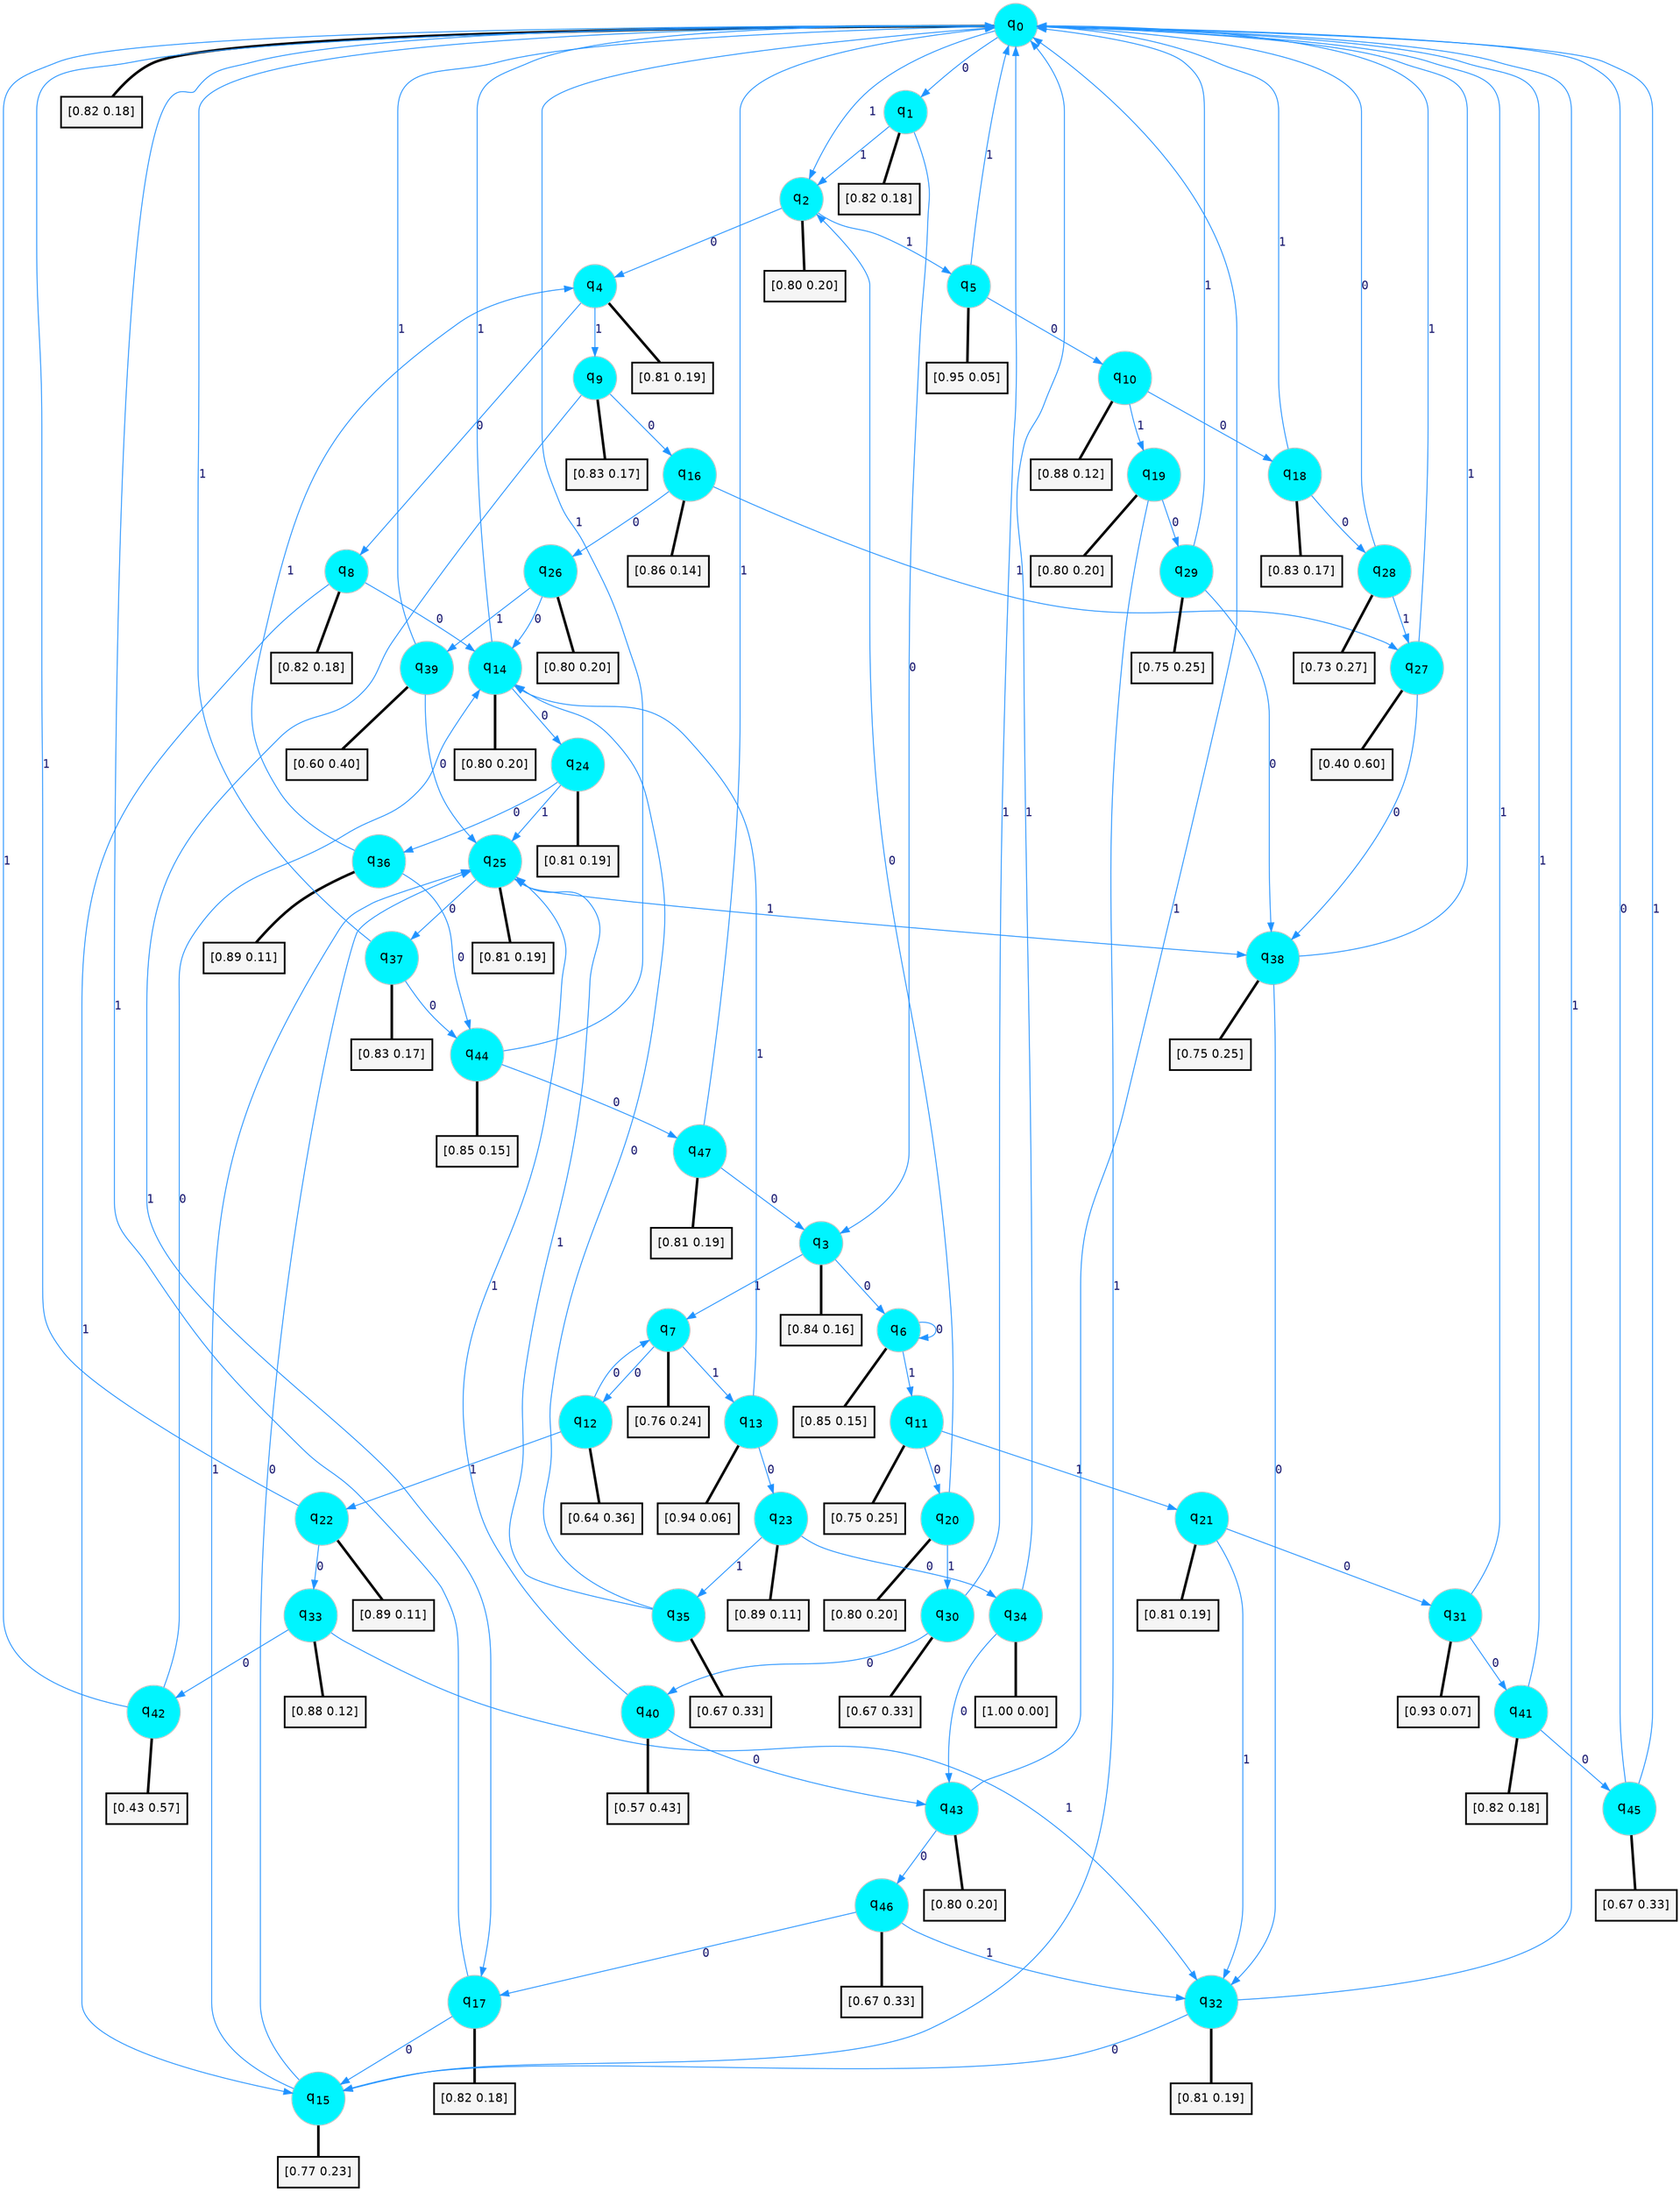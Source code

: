 digraph G {
graph [
bgcolor=transparent, dpi=300, rankdir=TD, size="40,25"];
node [
color=gray, fillcolor=turquoise1, fontcolor=black, fontname=Helvetica, fontsize=16, fontweight=bold, shape=circle, style=filled];
edge [
arrowsize=1, color=dodgerblue1, fontcolor=midnightblue, fontname=courier, fontweight=bold, penwidth=1, style=solid, weight=20];
0[label=<q<SUB>0</SUB>>];
1[label=<q<SUB>1</SUB>>];
2[label=<q<SUB>2</SUB>>];
3[label=<q<SUB>3</SUB>>];
4[label=<q<SUB>4</SUB>>];
5[label=<q<SUB>5</SUB>>];
6[label=<q<SUB>6</SUB>>];
7[label=<q<SUB>7</SUB>>];
8[label=<q<SUB>8</SUB>>];
9[label=<q<SUB>9</SUB>>];
10[label=<q<SUB>10</SUB>>];
11[label=<q<SUB>11</SUB>>];
12[label=<q<SUB>12</SUB>>];
13[label=<q<SUB>13</SUB>>];
14[label=<q<SUB>14</SUB>>];
15[label=<q<SUB>15</SUB>>];
16[label=<q<SUB>16</SUB>>];
17[label=<q<SUB>17</SUB>>];
18[label=<q<SUB>18</SUB>>];
19[label=<q<SUB>19</SUB>>];
20[label=<q<SUB>20</SUB>>];
21[label=<q<SUB>21</SUB>>];
22[label=<q<SUB>22</SUB>>];
23[label=<q<SUB>23</SUB>>];
24[label=<q<SUB>24</SUB>>];
25[label=<q<SUB>25</SUB>>];
26[label=<q<SUB>26</SUB>>];
27[label=<q<SUB>27</SUB>>];
28[label=<q<SUB>28</SUB>>];
29[label=<q<SUB>29</SUB>>];
30[label=<q<SUB>30</SUB>>];
31[label=<q<SUB>31</SUB>>];
32[label=<q<SUB>32</SUB>>];
33[label=<q<SUB>33</SUB>>];
34[label=<q<SUB>34</SUB>>];
35[label=<q<SUB>35</SUB>>];
36[label=<q<SUB>36</SUB>>];
37[label=<q<SUB>37</SUB>>];
38[label=<q<SUB>38</SUB>>];
39[label=<q<SUB>39</SUB>>];
40[label=<q<SUB>40</SUB>>];
41[label=<q<SUB>41</SUB>>];
42[label=<q<SUB>42</SUB>>];
43[label=<q<SUB>43</SUB>>];
44[label=<q<SUB>44</SUB>>];
45[label=<q<SUB>45</SUB>>];
46[label=<q<SUB>46</SUB>>];
47[label=<q<SUB>47</SUB>>];
48[label="[0.82 0.18]", shape=box,fontcolor=black, fontname=Helvetica, fontsize=14, penwidth=2, fillcolor=whitesmoke,color=black];
49[label="[0.82 0.18]", shape=box,fontcolor=black, fontname=Helvetica, fontsize=14, penwidth=2, fillcolor=whitesmoke,color=black];
50[label="[0.80 0.20]", shape=box,fontcolor=black, fontname=Helvetica, fontsize=14, penwidth=2, fillcolor=whitesmoke,color=black];
51[label="[0.84 0.16]", shape=box,fontcolor=black, fontname=Helvetica, fontsize=14, penwidth=2, fillcolor=whitesmoke,color=black];
52[label="[0.81 0.19]", shape=box,fontcolor=black, fontname=Helvetica, fontsize=14, penwidth=2, fillcolor=whitesmoke,color=black];
53[label="[0.95 0.05]", shape=box,fontcolor=black, fontname=Helvetica, fontsize=14, penwidth=2, fillcolor=whitesmoke,color=black];
54[label="[0.85 0.15]", shape=box,fontcolor=black, fontname=Helvetica, fontsize=14, penwidth=2, fillcolor=whitesmoke,color=black];
55[label="[0.76 0.24]", shape=box,fontcolor=black, fontname=Helvetica, fontsize=14, penwidth=2, fillcolor=whitesmoke,color=black];
56[label="[0.82 0.18]", shape=box,fontcolor=black, fontname=Helvetica, fontsize=14, penwidth=2, fillcolor=whitesmoke,color=black];
57[label="[0.83 0.17]", shape=box,fontcolor=black, fontname=Helvetica, fontsize=14, penwidth=2, fillcolor=whitesmoke,color=black];
58[label="[0.88 0.12]", shape=box,fontcolor=black, fontname=Helvetica, fontsize=14, penwidth=2, fillcolor=whitesmoke,color=black];
59[label="[0.75 0.25]", shape=box,fontcolor=black, fontname=Helvetica, fontsize=14, penwidth=2, fillcolor=whitesmoke,color=black];
60[label="[0.64 0.36]", shape=box,fontcolor=black, fontname=Helvetica, fontsize=14, penwidth=2, fillcolor=whitesmoke,color=black];
61[label="[0.94 0.06]", shape=box,fontcolor=black, fontname=Helvetica, fontsize=14, penwidth=2, fillcolor=whitesmoke,color=black];
62[label="[0.80 0.20]", shape=box,fontcolor=black, fontname=Helvetica, fontsize=14, penwidth=2, fillcolor=whitesmoke,color=black];
63[label="[0.77 0.23]", shape=box,fontcolor=black, fontname=Helvetica, fontsize=14, penwidth=2, fillcolor=whitesmoke,color=black];
64[label="[0.86 0.14]", shape=box,fontcolor=black, fontname=Helvetica, fontsize=14, penwidth=2, fillcolor=whitesmoke,color=black];
65[label="[0.82 0.18]", shape=box,fontcolor=black, fontname=Helvetica, fontsize=14, penwidth=2, fillcolor=whitesmoke,color=black];
66[label="[0.83 0.17]", shape=box,fontcolor=black, fontname=Helvetica, fontsize=14, penwidth=2, fillcolor=whitesmoke,color=black];
67[label="[0.80 0.20]", shape=box,fontcolor=black, fontname=Helvetica, fontsize=14, penwidth=2, fillcolor=whitesmoke,color=black];
68[label="[0.80 0.20]", shape=box,fontcolor=black, fontname=Helvetica, fontsize=14, penwidth=2, fillcolor=whitesmoke,color=black];
69[label="[0.81 0.19]", shape=box,fontcolor=black, fontname=Helvetica, fontsize=14, penwidth=2, fillcolor=whitesmoke,color=black];
70[label="[0.89 0.11]", shape=box,fontcolor=black, fontname=Helvetica, fontsize=14, penwidth=2, fillcolor=whitesmoke,color=black];
71[label="[0.89 0.11]", shape=box,fontcolor=black, fontname=Helvetica, fontsize=14, penwidth=2, fillcolor=whitesmoke,color=black];
72[label="[0.81 0.19]", shape=box,fontcolor=black, fontname=Helvetica, fontsize=14, penwidth=2, fillcolor=whitesmoke,color=black];
73[label="[0.81 0.19]", shape=box,fontcolor=black, fontname=Helvetica, fontsize=14, penwidth=2, fillcolor=whitesmoke,color=black];
74[label="[0.80 0.20]", shape=box,fontcolor=black, fontname=Helvetica, fontsize=14, penwidth=2, fillcolor=whitesmoke,color=black];
75[label="[0.40 0.60]", shape=box,fontcolor=black, fontname=Helvetica, fontsize=14, penwidth=2, fillcolor=whitesmoke,color=black];
76[label="[0.73 0.27]", shape=box,fontcolor=black, fontname=Helvetica, fontsize=14, penwidth=2, fillcolor=whitesmoke,color=black];
77[label="[0.75 0.25]", shape=box,fontcolor=black, fontname=Helvetica, fontsize=14, penwidth=2, fillcolor=whitesmoke,color=black];
78[label="[0.67 0.33]", shape=box,fontcolor=black, fontname=Helvetica, fontsize=14, penwidth=2, fillcolor=whitesmoke,color=black];
79[label="[0.93 0.07]", shape=box,fontcolor=black, fontname=Helvetica, fontsize=14, penwidth=2, fillcolor=whitesmoke,color=black];
80[label="[0.81 0.19]", shape=box,fontcolor=black, fontname=Helvetica, fontsize=14, penwidth=2, fillcolor=whitesmoke,color=black];
81[label="[0.88 0.12]", shape=box,fontcolor=black, fontname=Helvetica, fontsize=14, penwidth=2, fillcolor=whitesmoke,color=black];
82[label="[1.00 0.00]", shape=box,fontcolor=black, fontname=Helvetica, fontsize=14, penwidth=2, fillcolor=whitesmoke,color=black];
83[label="[0.67 0.33]", shape=box,fontcolor=black, fontname=Helvetica, fontsize=14, penwidth=2, fillcolor=whitesmoke,color=black];
84[label="[0.89 0.11]", shape=box,fontcolor=black, fontname=Helvetica, fontsize=14, penwidth=2, fillcolor=whitesmoke,color=black];
85[label="[0.83 0.17]", shape=box,fontcolor=black, fontname=Helvetica, fontsize=14, penwidth=2, fillcolor=whitesmoke,color=black];
86[label="[0.75 0.25]", shape=box,fontcolor=black, fontname=Helvetica, fontsize=14, penwidth=2, fillcolor=whitesmoke,color=black];
87[label="[0.60 0.40]", shape=box,fontcolor=black, fontname=Helvetica, fontsize=14, penwidth=2, fillcolor=whitesmoke,color=black];
88[label="[0.57 0.43]", shape=box,fontcolor=black, fontname=Helvetica, fontsize=14, penwidth=2, fillcolor=whitesmoke,color=black];
89[label="[0.82 0.18]", shape=box,fontcolor=black, fontname=Helvetica, fontsize=14, penwidth=2, fillcolor=whitesmoke,color=black];
90[label="[0.43 0.57]", shape=box,fontcolor=black, fontname=Helvetica, fontsize=14, penwidth=2, fillcolor=whitesmoke,color=black];
91[label="[0.80 0.20]", shape=box,fontcolor=black, fontname=Helvetica, fontsize=14, penwidth=2, fillcolor=whitesmoke,color=black];
92[label="[0.85 0.15]", shape=box,fontcolor=black, fontname=Helvetica, fontsize=14, penwidth=2, fillcolor=whitesmoke,color=black];
93[label="[0.67 0.33]", shape=box,fontcolor=black, fontname=Helvetica, fontsize=14, penwidth=2, fillcolor=whitesmoke,color=black];
94[label="[0.67 0.33]", shape=box,fontcolor=black, fontname=Helvetica, fontsize=14, penwidth=2, fillcolor=whitesmoke,color=black];
95[label="[0.81 0.19]", shape=box,fontcolor=black, fontname=Helvetica, fontsize=14, penwidth=2, fillcolor=whitesmoke,color=black];
0->1 [label=0];
0->2 [label=1];
0->48 [arrowhead=none, penwidth=3,color=black];
1->3 [label=0];
1->2 [label=1];
1->49 [arrowhead=none, penwidth=3,color=black];
2->4 [label=0];
2->5 [label=1];
2->50 [arrowhead=none, penwidth=3,color=black];
3->6 [label=0];
3->7 [label=1];
3->51 [arrowhead=none, penwidth=3,color=black];
4->8 [label=0];
4->9 [label=1];
4->52 [arrowhead=none, penwidth=3,color=black];
5->10 [label=0];
5->0 [label=1];
5->53 [arrowhead=none, penwidth=3,color=black];
6->6 [label=0];
6->11 [label=1];
6->54 [arrowhead=none, penwidth=3,color=black];
7->12 [label=0];
7->13 [label=1];
7->55 [arrowhead=none, penwidth=3,color=black];
8->14 [label=0];
8->15 [label=1];
8->56 [arrowhead=none, penwidth=3,color=black];
9->16 [label=0];
9->17 [label=1];
9->57 [arrowhead=none, penwidth=3,color=black];
10->18 [label=0];
10->19 [label=1];
10->58 [arrowhead=none, penwidth=3,color=black];
11->20 [label=0];
11->21 [label=1];
11->59 [arrowhead=none, penwidth=3,color=black];
12->7 [label=0];
12->22 [label=1];
12->60 [arrowhead=none, penwidth=3,color=black];
13->23 [label=0];
13->14 [label=1];
13->61 [arrowhead=none, penwidth=3,color=black];
14->24 [label=0];
14->0 [label=1];
14->62 [arrowhead=none, penwidth=3,color=black];
15->25 [label=0];
15->25 [label=1];
15->63 [arrowhead=none, penwidth=3,color=black];
16->26 [label=0];
16->27 [label=1];
16->64 [arrowhead=none, penwidth=3,color=black];
17->15 [label=0];
17->0 [label=1];
17->65 [arrowhead=none, penwidth=3,color=black];
18->28 [label=0];
18->0 [label=1];
18->66 [arrowhead=none, penwidth=3,color=black];
19->29 [label=0];
19->15 [label=1];
19->67 [arrowhead=none, penwidth=3,color=black];
20->2 [label=0];
20->30 [label=1];
20->68 [arrowhead=none, penwidth=3,color=black];
21->31 [label=0];
21->32 [label=1];
21->69 [arrowhead=none, penwidth=3,color=black];
22->33 [label=0];
22->0 [label=1];
22->70 [arrowhead=none, penwidth=3,color=black];
23->34 [label=0];
23->35 [label=1];
23->71 [arrowhead=none, penwidth=3,color=black];
24->36 [label=0];
24->25 [label=1];
24->72 [arrowhead=none, penwidth=3,color=black];
25->37 [label=0];
25->38 [label=1];
25->73 [arrowhead=none, penwidth=3,color=black];
26->14 [label=0];
26->39 [label=1];
26->74 [arrowhead=none, penwidth=3,color=black];
27->38 [label=0];
27->0 [label=1];
27->75 [arrowhead=none, penwidth=3,color=black];
28->0 [label=0];
28->27 [label=1];
28->76 [arrowhead=none, penwidth=3,color=black];
29->38 [label=0];
29->0 [label=1];
29->77 [arrowhead=none, penwidth=3,color=black];
30->40 [label=0];
30->0 [label=1];
30->78 [arrowhead=none, penwidth=3,color=black];
31->41 [label=0];
31->0 [label=1];
31->79 [arrowhead=none, penwidth=3,color=black];
32->15 [label=0];
32->0 [label=1];
32->80 [arrowhead=none, penwidth=3,color=black];
33->42 [label=0];
33->32 [label=1];
33->81 [arrowhead=none, penwidth=3,color=black];
34->43 [label=0];
34->0 [label=1];
34->82 [arrowhead=none, penwidth=3,color=black];
35->14 [label=0];
35->25 [label=1];
35->83 [arrowhead=none, penwidth=3,color=black];
36->44 [label=0];
36->4 [label=1];
36->84 [arrowhead=none, penwidth=3,color=black];
37->44 [label=0];
37->0 [label=1];
37->85 [arrowhead=none, penwidth=3,color=black];
38->32 [label=0];
38->0 [label=1];
38->86 [arrowhead=none, penwidth=3,color=black];
39->25 [label=0];
39->0 [label=1];
39->87 [arrowhead=none, penwidth=3,color=black];
40->43 [label=0];
40->25 [label=1];
40->88 [arrowhead=none, penwidth=3,color=black];
41->45 [label=0];
41->0 [label=1];
41->89 [arrowhead=none, penwidth=3,color=black];
42->14 [label=0];
42->0 [label=1];
42->90 [arrowhead=none, penwidth=3,color=black];
43->46 [label=0];
43->0 [label=1];
43->91 [arrowhead=none, penwidth=3,color=black];
44->47 [label=0];
44->0 [label=1];
44->92 [arrowhead=none, penwidth=3,color=black];
45->0 [label=0];
45->0 [label=1];
45->93 [arrowhead=none, penwidth=3,color=black];
46->17 [label=0];
46->32 [label=1];
46->94 [arrowhead=none, penwidth=3,color=black];
47->3 [label=0];
47->0 [label=1];
47->95 [arrowhead=none, penwidth=3,color=black];
}
